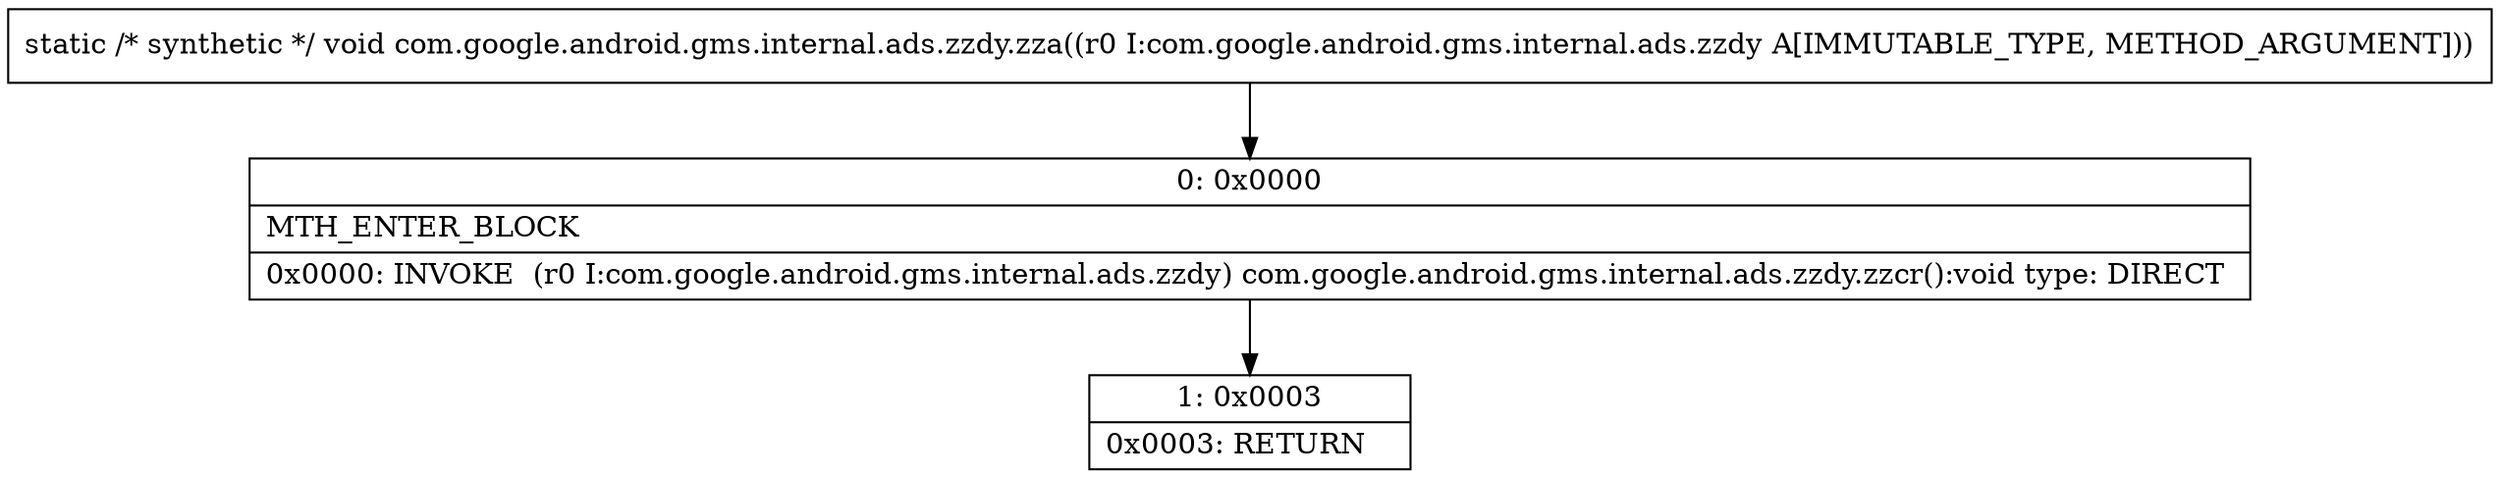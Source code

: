 digraph "CFG forcom.google.android.gms.internal.ads.zzdy.zza(Lcom\/google\/android\/gms\/internal\/ads\/zzdy;)V" {
Node_0 [shape=record,label="{0\:\ 0x0000|MTH_ENTER_BLOCK\l|0x0000: INVOKE  (r0 I:com.google.android.gms.internal.ads.zzdy) com.google.android.gms.internal.ads.zzdy.zzcr():void type: DIRECT \l}"];
Node_1 [shape=record,label="{1\:\ 0x0003|0x0003: RETURN   \l}"];
MethodNode[shape=record,label="{static \/* synthetic *\/ void com.google.android.gms.internal.ads.zzdy.zza((r0 I:com.google.android.gms.internal.ads.zzdy A[IMMUTABLE_TYPE, METHOD_ARGUMENT])) }"];
MethodNode -> Node_0;
Node_0 -> Node_1;
}

